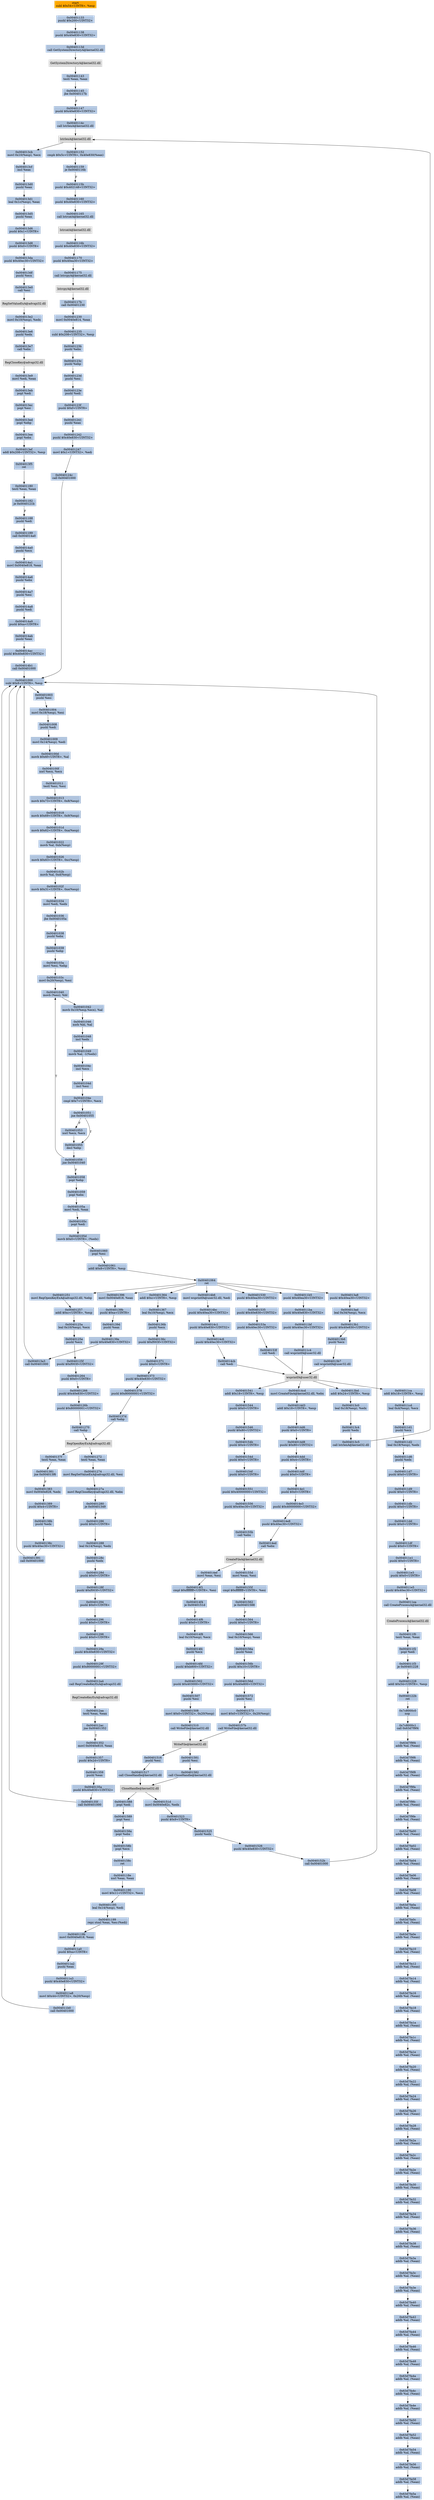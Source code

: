 digraph G {
node[shape=rectangle,style=filled,fillcolor=lightsteelblue,color=lightsteelblue]
bgcolor="transparent"
a0x00401130subl_0x54UINT8_esp[label="start\nsubl $0x54<UINT8>, %esp",fillcolor="orange",color="lightgrey"];
a0x00401133pushl_0x200UINT32[label="0x00401133\npushl $0x200<UINT32>"];
a0x00401138pushl_0x40e830UINT32[label="0x00401138\npushl $0x40e830<UINT32>"];
a0x0040113dcall_GetSystemDirectoryA_kernel32_dll[label="0x0040113d\ncall GetSystemDirectoryA@kernel32.dll"];
GetSystemDirectoryA_kernel32_dll[label="GetSystemDirectoryA@kernel32.dll",fillcolor="lightgrey",color="lightgrey"];
a0x00401143testl_eax_eax[label="0x00401143\ntestl %eax, %eax"];
a0x00401145jbe_0x0040117b[label="0x00401145\njbe 0x0040117b"];
a0x00401147pushl_0x40e830UINT32[label="0x00401147\npushl $0x40e830<UINT32>"];
a0x0040114ccall_lstrlenA_kernel32_dll[label="0x0040114c\ncall lstrlenA@kernel32.dll"];
lstrlenA_kernel32_dll[label="lstrlenA@kernel32.dll",fillcolor="lightgrey",color="lightgrey"];
a0x00401152cmpb_0x5cUINT8_0x40e830eax_[label="0x00401152\ncmpb $0x5c<UINT8>, 0x40e830(%eax)"];
a0x00401159je_0x0040116b[label="0x00401159\nje 0x0040116b"];
a0x0040115bpushl_0x402148UINT32[label="0x0040115b\npushl $0x402148<UINT32>"];
a0x00401160pushl_0x40e830UINT32[label="0x00401160\npushl $0x40e830<UINT32>"];
a0x00401165call_lstrcatA_kernel32_dll[label="0x00401165\ncall lstrcatA@kernel32.dll"];
lstrcatA_kernel32_dll[label="lstrcatA@kernel32.dll",fillcolor="lightgrey",color="lightgrey"];
a0x0040116bpushl_0x40e830UINT32[label="0x0040116b\npushl $0x40e830<UINT32>"];
a0x00401170pushl_0x40ea30UINT32[label="0x00401170\npushl $0x40ea30<UINT32>"];
a0x00401175call_lstrcpyA_kernel32_dll[label="0x00401175\ncall lstrcpyA@kernel32.dll"];
lstrcpyA_kernel32_dll[label="lstrcpyA@kernel32.dll",fillcolor="lightgrey",color="lightgrey"];
a0x0040117bcall_0x00401230[label="0x0040117b\ncall 0x00401230"];
a0x00401230movl_0x0040e814_eax[label="0x00401230\nmovl 0x0040e814, %eax"];
a0x00401235subl_0x208UINT32_esp[label="0x00401235\nsubl $0x208<UINT32>, %esp"];
a0x0040123bpushl_ebx[label="0x0040123b\npushl %ebx"];
a0x0040123cpushl_ebp[label="0x0040123c\npushl %ebp"];
a0x0040123dpushl_esi[label="0x0040123d\npushl %esi"];
a0x0040123epushl_edi[label="0x0040123e\npushl %edi"];
a0x0040123fpushl_0xfUINT8[label="0x0040123f\npushl $0xf<UINT8>"];
a0x00401241pushl_eax[label="0x00401241\npushl %eax"];
a0x00401242pushl_0x40e830UINT32[label="0x00401242\npushl $0x40e830<UINT32>"];
a0x00401247movl_0x1UINT32_edi[label="0x00401247\nmovl $0x1<UINT32>, %edi"];
a0x0040124ccall_0x00401000[label="0x0040124c\ncall 0x00401000"];
a0x00401000subl_0x8UINT8_esp[label="0x00401000\nsubl $0x8<UINT8>, %esp"];
a0x00401003pushl_esi[label="0x00401003\npushl %esi"];
a0x00401004movl_0x18esp__esi[label="0x00401004\nmovl 0x18(%esp), %esi"];
a0x00401008pushl_edi[label="0x00401008\npushl %edi"];
a0x00401009movl_0x14esp__edi[label="0x00401009\nmovl 0x14(%esp), %edi"];
a0x0040100dmovb_0x6fUINT8_al[label="0x0040100d\nmovb $0x6f<UINT8>, %al"];
a0x0040100fxorl_ecx_ecx[label="0x0040100f\nxorl %ecx, %ecx"];
a0x00401011testl_esi_esi[label="0x00401011\ntestl %esi, %esi"];
a0x00401013movb_0x73UINT8_0x8esp_[label="0x00401013\nmovb $0x73<UINT8>, 0x8(%esp)"];
a0x00401018movb_0x69UINT8_0x9esp_[label="0x00401018\nmovb $0x69<UINT8>, 0x9(%esp)"];
a0x0040101dmovb_0x62UINT8_0xaesp_[label="0x0040101d\nmovb $0x62<UINT8>, 0xa(%esp)"];
a0x00401022movb_al_0xbesp_[label="0x00401022\nmovb %al, 0xb(%esp)"];
a0x00401026movb_0x63UINT8_0xcesp_[label="0x00401026\nmovb $0x63<UINT8>, 0xc(%esp)"];
a0x0040102bmovb_al_0xdesp_[label="0x0040102b\nmovb %al, 0xd(%esp)"];
a0x0040102fmovb_0x31UINT8_0xeesp_[label="0x0040102f\nmovb $0x31<UINT8>, 0xe(%esp)"];
a0x00401034movl_edi_edx[label="0x00401034\nmovl %edi, %edx"];
a0x00401036jbe_0x0040105a[label="0x00401036\njbe 0x0040105a"];
a0x00401038pushl_ebx[label="0x00401038\npushl %ebx"];
a0x00401039pushl_ebp[label="0x00401039\npushl %ebp"];
a0x0040103amovl_esi_ebp[label="0x0040103a\nmovl %esi, %ebp"];
a0x0040103cmovl_0x20esp__esi[label="0x0040103c\nmovl 0x20(%esp), %esi"];
a0x00401040movb_esi__bl[label="0x00401040\nmovb (%esi), %bl"];
a0x00401042movb_0x10especx__al[label="0x00401042\nmovb 0x10(%esp,%ecx), %al"];
a0x00401046xorb_bl_al[label="0x00401046\nxorb %bl, %al"];
a0x00401048incl_edx[label="0x00401048\nincl %edx"];
a0x00401049movb_al__1edx_[label="0x00401049\nmovb %al, -1(%edx)"];
a0x0040104cincl_ecx[label="0x0040104c\nincl %ecx"];
a0x0040104dincl_esi[label="0x0040104d\nincl %esi"];
a0x0040104ecmpl_0x7UINT8_ecx[label="0x0040104e\ncmpl $0x7<UINT8>, %ecx"];
a0x00401051jne_0x00401055[label="0x00401051\njne 0x00401055"];
a0x00401055decl_ebp[label="0x00401055\ndecl %ebp"];
a0x00401056jne_0x00401040[label="0x00401056\njne 0x00401040"];
a0x00401053xorl_ecx_ecx[label="0x00401053\nxorl %ecx, %ecx"];
a0x00401058popl_ebp[label="0x00401058\npopl %ebp"];
a0x00401059popl_ebx[label="0x00401059\npopl %ebx"];
a0x0040105amovl_edi_eax[label="0x0040105a\nmovl %edi, %eax"];
a0x0040105cpopl_edi[label="0x0040105c\npopl %edi"];
a0x0040105dmovb_0x0UINT8_edx_[label="0x0040105d\nmovb $0x0<UINT8>, (%edx)"];
a0x00401060popl_esi[label="0x00401060\npopl %esi"];
a0x00401061addl_0x8UINT8_esp[label="0x00401061\naddl $0x8<UINT8>, %esp"];
a0x00401064ret[label="0x00401064\nret"];
a0x00401251movl_RegOpenKeyExA_advapi32_dll_ebp[label="0x00401251\nmovl RegOpenKeyExA@advapi32.dll, %ebp"];
a0x00401257addl_0xcUINT8_esp[label="0x00401257\naddl $0xc<UINT8>, %esp"];
a0x0040125aleal_0x10esp__ecx[label="0x0040125a\nleal 0x10(%esp), %ecx"];
a0x0040125epushl_ecx[label="0x0040125e\npushl %ecx"];
a0x0040125fpushl_0xf003fUINT32[label="0x0040125f\npushl $0xf003f<UINT32>"];
a0x00401264pushl_0x0UINT8[label="0x00401264\npushl $0x0<UINT8>"];
a0x00401266pushl_0x40e830UINT32[label="0x00401266\npushl $0x40e830<UINT32>"];
a0x0040126bpushl_0x80000001UINT32[label="0x0040126b\npushl $0x80000001<UINT32>"];
a0x00401270call_ebp[label="0x00401270\ncall %ebp"];
RegOpenKeyExA_advapi32_dll[label="RegOpenKeyExA@advapi32.dll",fillcolor="lightgrey",color="lightgrey"];
a0x00401272testl_eax_eax[label="0x00401272\ntestl %eax, %eax"];
a0x00401274movl_RegSetValueExA_advapi32_dll_esi[label="0x00401274\nmovl RegSetValueExA@advapi32.dll, %esi"];
a0x0040127amovl_RegCloseKey_advapi32_dll_ebx[label="0x0040127a\nmovl RegCloseKey@advapi32.dll, %ebx"];
a0x00401280je_0x00401349[label="0x00401280\nje 0x00401349"];
a0x00401286pushl_0x0UINT8[label="0x00401286\npushl $0x0<UINT8>"];
a0x00401288leal_0x14esp__edx[label="0x00401288\nleal 0x14(%esp), %edx"];
a0x0040128cpushl_edx[label="0x0040128c\npushl %edx"];
a0x0040128dpushl_0x0UINT8[label="0x0040128d\npushl $0x0<UINT8>"];
a0x0040128fpushl_0xf003fUINT32[label="0x0040128f\npushl $0xf003f<UINT32>"];
a0x00401294pushl_0x0UINT8[label="0x00401294\npushl $0x0<UINT8>"];
a0x00401296pushl_0x0UINT8[label="0x00401296\npushl $0x0<UINT8>"];
a0x00401298pushl_0x0UINT8[label="0x00401298\npushl $0x0<UINT8>"];
a0x0040129apushl_0x40e830UINT32[label="0x0040129a\npushl $0x40e830<UINT32>"];
a0x0040129fpushl_0x80000001UINT32[label="0x0040129f\npushl $0x80000001<UINT32>"];
a0x004012a4call_RegCreateKeyExA_advapi32_dll[label="0x004012a4\ncall RegCreateKeyExA@advapi32.dll"];
RegCreateKeyExA_advapi32_dll[label="RegCreateKeyExA@advapi32.dll",fillcolor="lightgrey",color="lightgrey"];
a0x004012aatestl_eax_eax[label="0x004012aa\ntestl %eax, %eax"];
a0x004012acjne_0x00401352[label="0x004012ac\njne 0x00401352"];
a0x00401352movl_0x0040e810_eax[label="0x00401352\nmovl 0x0040e810, %eax"];
a0x00401357pushl_0x2dUINT8[label="0x00401357\npushl $0x2d<UINT8>"];
a0x00401359pushl_eax[label="0x00401359\npushl %eax"];
a0x0040135apushl_0x40e830UINT32[label="0x0040135a\npushl $0x40e830<UINT32>"];
a0x0040135fcall_0x00401000[label="0x0040135f\ncall 0x00401000"];
a0x00401364addl_0xcUINT8_esp[label="0x00401364\naddl $0xc<UINT8>, %esp"];
a0x00401367leal_0x10esp__ecx[label="0x00401367\nleal 0x10(%esp), %ecx"];
a0x0040136bpushl_ecx[label="0x0040136b\npushl %ecx"];
a0x0040136cpushl_0xf003fUINT32[label="0x0040136c\npushl $0xf003f<UINT32>"];
a0x00401371pushl_0x0UINT8[label="0x00401371\npushl $0x0<UINT8>"];
a0x00401373pushl_0x40e830UINT32[label="0x00401373\npushl $0x40e830<UINT32>"];
a0x00401378pushl_0x80000001UINT32[label="0x00401378\npushl $0x80000001<UINT32>"];
a0x0040137dcall_ebp[label="0x0040137d\ncall %ebp"];
a0x0040137ftestl_eax_eax[label="0x0040137f\ntestl %eax, %eax"];
a0x00401381jne_0x004013f6[label="0x00401381\njne 0x004013f6"];
a0x00401383movl_0x0040e828_edx[label="0x00401383\nmovl 0x0040e828, %edx"];
a0x00401389pushl_0x4UINT8[label="0x00401389\npushl $0x4<UINT8>"];
a0x0040138bpushl_edx[label="0x0040138b\npushl %edx"];
a0x0040138cpushl_0x40ec30UINT32[label="0x0040138c\npushl $0x40ec30<UINT32>"];
a0x00401391call_0x00401000[label="0x00401391\ncall 0x00401000"];
a0x00401396movl_0x0040e818_eax[label="0x00401396\nmovl 0x0040e818, %eax"];
a0x0040139bpushl_0xaUINT8[label="0x0040139b\npushl $0xa<UINT8>"];
a0x0040139dpushl_eax[label="0x0040139d\npushl %eax"];
a0x0040139epushl_0x40e830UINT32[label="0x0040139e\npushl $0x40e830<UINT32>"];
a0x004013a3call_0x00401000[label="0x004013a3\ncall 0x00401000"];
a0x004013a8pushl_0x40ea30UINT32[label="0x004013a8\npushl $0x40ea30<UINT32>"];
a0x004013adleal_0x34esp__ecx[label="0x004013ad\nleal 0x34(%esp), %ecx"];
a0x004013b1pushl_0x40e830UINT32[label="0x004013b1\npushl $0x40e830<UINT32>"];
a0x004013b6pushl_ecx[label="0x004013b6\npushl %ecx"];
a0x004013b7call_wsprintfA_user32_dll[label="0x004013b7\ncall wsprintfA@user32.dll"];
wsprintfA_user32_dll[label="wsprintfA@user32.dll",fillcolor="lightgrey",color="lightgrey"];
a0x004013bdaddl_0x24UINT8_esp[label="0x004013bd\naddl $0x24<UINT8>, %esp"];
a0x004013c0leal_0x18esp__edx[label="0x004013c0\nleal 0x18(%esp), %edx"];
a0x004013c4pushl_edx[label="0x004013c4\npushl %edx"];
a0x004013c5call_lstrlenA_kernel32_dll[label="0x004013c5\ncall lstrlenA@kernel32.dll"];
a0x004013cbmovl_0x10esp__ecx[label="0x004013cb\nmovl 0x10(%esp), %ecx"];
a0x004013cfincl_eax[label="0x004013cf\nincl %eax"];
a0x004013d0pushl_eax[label="0x004013d0\npushl %eax"];
a0x004013d1leal_0x1cesp__eax[label="0x004013d1\nleal 0x1c(%esp), %eax"];
a0x004013d5pushl_eax[label="0x004013d5\npushl %eax"];
a0x004013d6pushl_0x1UINT8[label="0x004013d6\npushl $0x1<UINT8>"];
a0x004013d8pushl_0x0UINT8[label="0x004013d8\npushl $0x0<UINT8>"];
a0x004013dapushl_0x40ec30UINT32[label="0x004013da\npushl $0x40ec30<UINT32>"];
a0x004013dfpushl_ecx[label="0x004013df\npushl %ecx"];
a0x004013e0call_esi[label="0x004013e0\ncall %esi"];
RegSetValueExA_advapi32_dll[label="RegSetValueExA@advapi32.dll",fillcolor="lightgrey",color="lightgrey"];
a0x004013e2movl_0x10esp__edx[label="0x004013e2\nmovl 0x10(%esp), %edx"];
a0x004013e6pushl_edx[label="0x004013e6\npushl %edx"];
a0x004013e7call_ebx[label="0x004013e7\ncall %ebx"];
RegCloseKey_advapi32_dll[label="RegCloseKey@advapi32.dll",fillcolor="lightgrey",color="lightgrey"];
a0x004013e9movl_edi_eax[label="0x004013e9\nmovl %edi, %eax"];
a0x004013ebpopl_edi[label="0x004013eb\npopl %edi"];
a0x004013ecpopl_esi[label="0x004013ec\npopl %esi"];
a0x004013edpopl_ebp[label="0x004013ed\npopl %ebp"];
a0x004013eepopl_ebx[label="0x004013ee\npopl %ebx"];
a0x004013efaddl_0x208UINT32_esp[label="0x004013ef\naddl $0x208<UINT32>, %esp"];
a0x004013f5ret[label="0x004013f5\nret"];
a0x00401180testl_eax_eax[label="0x00401180\ntestl %eax, %eax"];
a0x00401182je_0x0040121b[label="0x00401182\nje 0x0040121b"];
a0x00401188pushl_edi[label="0x00401188\npushl %edi"];
a0x00401189call_0x004014a0[label="0x00401189\ncall 0x004014a0"];
a0x004014a0pushl_ecx[label="0x004014a0\npushl %ecx"];
a0x004014a1movl_0x0040e818_eax[label="0x004014a1\nmovl 0x0040e818, %eax"];
a0x004014a6pushl_ebx[label="0x004014a6\npushl %ebx"];
a0x004014a7pushl_esi[label="0x004014a7\npushl %esi"];
a0x004014a8pushl_edi[label="0x004014a8\npushl %edi"];
a0x004014a9pushl_0xaUINT8[label="0x004014a9\npushl $0xa<UINT8>"];
a0x004014abpushl_eax[label="0x004014ab\npushl %eax"];
a0x004014acpushl_0x40e830UINT32[label="0x004014ac\npushl $0x40e830<UINT32>"];
a0x004014b1call_0x00401000[label="0x004014b1\ncall 0x00401000"];
a0x004014b6movl_wsprintfA_user32_dll_edi[label="0x004014b6\nmovl wsprintfA@user32.dll, %edi"];
a0x004014bcpushl_0x40ea30UINT32[label="0x004014bc\npushl $0x40ea30<UINT32>"];
a0x004014c1pushl_0x40e830UINT32[label="0x004014c1\npushl $0x40e830<UINT32>"];
a0x004014c6pushl_0x40ec30UINT32[label="0x004014c6\npushl $0x40ec30<UINT32>"];
a0x004014cbcall_edi[label="0x004014cb\ncall %edi"];
a0x004014cdmovl_CreateFileA_kernel32_dll_ebx[label="0x004014cd\nmovl CreateFileA@kernel32.dll, %ebx"];
a0x004014d3addl_0x18UINT8_esp[label="0x004014d3\naddl $0x18<UINT8>, %esp"];
a0x004014d6pushl_0x0UINT8[label="0x004014d6\npushl $0x0<UINT8>"];
a0x004014d8pushl_0x80UINT32[label="0x004014d8\npushl $0x80<UINT32>"];
a0x004014ddpushl_0x4UINT8[label="0x004014dd\npushl $0x4<UINT8>"];
a0x004014dfpushl_0x0UINT8[label="0x004014df\npushl $0x0<UINT8>"];
a0x004014e1pushl_0x0UINT8[label="0x004014e1\npushl $0x0<UINT8>"];
a0x004014e3pushl_0x40000000UINT32[label="0x004014e3\npushl $0x40000000<UINT32>"];
a0x004014e8pushl_0x40ec30UINT32[label="0x004014e8\npushl $0x40ec30<UINT32>"];
a0x004014edcall_ebx[label="0x004014ed\ncall %ebx"];
CreateFileA_kernel32_dll[label="CreateFileA@kernel32.dll",fillcolor="lightgrey",color="lightgrey"];
a0x004014efmovl_eax_esi[label="0x004014ef\nmovl %eax, %esi"];
a0x004014f1cmpl_0xffffffffUINT8_esi[label="0x004014f1\ncmpl $0xffffffff<UINT8>, %esi"];
a0x004014f4je_0x0040151d[label="0x004014f4\nje 0x0040151d"];
a0x004014f6pushl_0x0UINT8[label="0x004014f6\npushl $0x0<UINT8>"];
a0x004014f8leal_0x10esp__ecx[label="0x004014f8\nleal 0x10(%esp), %ecx"];
a0x004014fcpushl_ecx[label="0x004014fc\npushl %ecx"];
a0x004014fdpushl_0xb800UINT32[label="0x004014fd\npushl $0xb800<UINT32>"];
a0x00401502pushl_0x403000UINT32[label="0x00401502\npushl $0x403000<UINT32>"];
a0x00401507pushl_esi[label="0x00401507\npushl %esi"];
a0x00401508movl_0x0UINT32_0x20esp_[label="0x00401508\nmovl $0x0<UINT32>, 0x20(%esp)"];
a0x00401510call_WriteFile_kernel32_dll[label="0x00401510\ncall WriteFile@kernel32.dll"];
WriteFile_kernel32_dll[label="WriteFile@kernel32.dll",fillcolor="lightgrey",color="lightgrey"];
a0x00401516pushl_esi[label="0x00401516\npushl %esi"];
a0x00401517call_CloseHandle_kernel32_dll[label="0x00401517\ncall CloseHandle@kernel32.dll"];
CloseHandle_kernel32_dll[label="CloseHandle@kernel32.dll",fillcolor="lightgrey",color="lightgrey"];
a0x0040151dmovl_0x0040e82c_edx[label="0x0040151d\nmovl 0x0040e82c, %edx"];
a0x00401523pushl_0x9UINT8[label="0x00401523\npushl $0x9<UINT8>"];
a0x00401525pushl_edx[label="0x00401525\npushl %edx"];
a0x00401526pushl_0x40e830UINT32[label="0x00401526\npushl $0x40e830<UINT32>"];
a0x0040152bcall_0x00401000[label="0x0040152b\ncall 0x00401000"];
a0x00401530pushl_0x40ea30UINT32[label="0x00401530\npushl $0x40ea30<UINT32>"];
a0x00401535pushl_0x40e830UINT32[label="0x00401535\npushl $0x40e830<UINT32>"];
a0x0040153apushl_0x40ec30UINT32[label="0x0040153a\npushl $0x40ec30<UINT32>"];
a0x0040153fcall_edi[label="0x0040153f\ncall %edi"];
a0x00401541addl_0x18UINT8_esp[label="0x00401541\naddl $0x18<UINT8>, %esp"];
a0x00401544pushl_0x0UINT8[label="0x00401544\npushl $0x0<UINT8>"];
a0x00401546pushl_0x80UINT32[label="0x00401546\npushl $0x80<UINT32>"];
a0x0040154bpushl_0x4UINT8[label="0x0040154b\npushl $0x4<UINT8>"];
a0x0040154dpushl_0x0UINT8[label="0x0040154d\npushl $0x0<UINT8>"];
a0x0040154fpushl_0x0UINT8[label="0x0040154f\npushl $0x0<UINT8>"];
a0x00401551pushl_0x40000000UINT32[label="0x00401551\npushl $0x40000000<UINT32>"];
a0x00401556pushl_0x40ec30UINT32[label="0x00401556\npushl $0x40ec30<UINT32>"];
a0x0040155bcall_ebx[label="0x0040155b\ncall %ebx"];
a0x0040155dmovl_eax_esi[label="0x0040155d\nmovl %eax, %esi"];
a0x0040155fcmpl_0xffffffffUINT8_esi[label="0x0040155f\ncmpl $0xffffffff<UINT8>, %esi"];
a0x00401562je_0x00401588[label="0x00401562\nje 0x00401588"];
a0x00401564pushl_0x0UINT8[label="0x00401564\npushl $0x0<UINT8>"];
a0x00401566leal_0x10esp__eax[label="0x00401566\nleal 0x10(%esp), %eax"];
a0x0040156apushl_eax[label="0x0040156a\npushl %eax"];
a0x0040156bpushl_0x10UINT8[label="0x0040156b\npushl $0x10<UINT8>"];
a0x0040156dpushl_0x40e800UINT32[label="0x0040156d\npushl $0x40e800<UINT32>"];
a0x00401572pushl_esi[label="0x00401572\npushl %esi"];
a0x00401573movl_0x0UINT32_0x20esp_[label="0x00401573\nmovl $0x0<UINT32>, 0x20(%esp)"];
a0x0040157bcall_WriteFile_kernel32_dll[label="0x0040157b\ncall WriteFile@kernel32.dll"];
a0x00401581pushl_esi[label="0x00401581\npushl %esi"];
a0x00401582call_CloseHandle_kernel32_dll[label="0x00401582\ncall CloseHandle@kernel32.dll"];
a0x00401588popl_edi[label="0x00401588\npopl %edi"];
a0x00401589popl_esi[label="0x00401589\npopl %esi"];
a0x0040158apopl_ebx[label="0x0040158a\npopl %ebx"];
a0x0040158bpopl_ecx[label="0x0040158b\npopl %ecx"];
a0x0040158cret[label="0x0040158c\nret"];
a0x0040118exorl_eax_eax[label="0x0040118e\nxorl %eax, %eax"];
a0x00401190movl_0x11UINT32_ecx[label="0x00401190\nmovl $0x11<UINT32>, %ecx"];
a0x00401195leal_0x14esp__edi[label="0x00401195\nleal 0x14(%esp), %edi"];
a0x00401199repz_stosl_eax_es_edi_[label="0x00401199\nrepz stosl %eax, %es:(%edi)"];
a0x0040119bmovl_0x0040e818_eax[label="0x0040119b\nmovl 0x0040e818, %eax"];
a0x004011a0pushl_0xaUINT8[label="0x004011a0\npushl $0xa<UINT8>"];
a0x004011a2pushl_eax[label="0x004011a2\npushl %eax"];
a0x004011a3pushl_0x40e830UINT32[label="0x004011a3\npushl $0x40e830<UINT32>"];
a0x004011a8movl_0x44UINT32_0x20esp_[label="0x004011a8\nmovl $0x44<UINT32>, 0x20(%esp)"];
a0x004011b0call_0x00401000[label="0x004011b0\ncall 0x00401000"];
a0x004011b5pushl_0x40ea30UINT32[label="0x004011b5\npushl $0x40ea30<UINT32>"];
a0x004011bapushl_0x40e830UINT32[label="0x004011ba\npushl $0x40e830<UINT32>"];
a0x004011bfpushl_0x40ec30UINT32[label="0x004011bf\npushl $0x40ec30<UINT32>"];
a0x004011c4call_wsprintfA_user32_dll[label="0x004011c4\ncall wsprintfA@user32.dll"];
a0x004011caaddl_0x18UINT8_esp[label="0x004011ca\naddl $0x18<UINT8>, %esp"];
a0x004011cdleal_0x4esp__ecx[label="0x004011cd\nleal 0x4(%esp), %ecx"];
a0x004011d1pushl_ecx[label="0x004011d1\npushl %ecx"];
a0x004011d2leal_0x18esp__edx[label="0x004011d2\nleal 0x18(%esp), %edx"];
a0x004011d6pushl_edx[label="0x004011d6\npushl %edx"];
a0x004011d7pushl_0x0UINT8[label="0x004011d7\npushl $0x0<UINT8>"];
a0x004011d9pushl_0x0UINT8[label="0x004011d9\npushl $0x0<UINT8>"];
a0x004011dbpushl_0x0UINT8[label="0x004011db\npushl $0x0<UINT8>"];
a0x004011ddpushl_0x0UINT8[label="0x004011dd\npushl $0x0<UINT8>"];
a0x004011dfpushl_0x0UINT8[label="0x004011df\npushl $0x0<UINT8>"];
a0x004011e1pushl_0x0UINT8[label="0x004011e1\npushl $0x0<UINT8>"];
a0x004011e3pushl_0x0UINT8[label="0x004011e3\npushl $0x0<UINT8>"];
a0x004011e5pushl_0x40ec30UINT32[label="0x004011e5\npushl $0x40ec30<UINT32>"];
a0x004011eacall_CreateProcessA_kernel32_dll[label="0x004011ea\ncall CreateProcessA@kernel32.dll"];
CreateProcessA_kernel32_dll[label="CreateProcessA@kernel32.dll",fillcolor="lightgrey",color="lightgrey"];
a0x004011f0testl_eax_eax[label="0x004011f0\ntestl %eax, %eax"];
a0x004011f2popl_edi[label="0x004011f2\npopl %edi"];
a0x004011f3je_0x00401228[label="0x004011f3\nje 0x00401228"];
a0x00401228addl_0x54UINT8_esp[label="0x00401228\naddl $0x54<UINT8>, %esp"];
a0x0040122bret[label="0x0040122b\nret"];
a0x7c8000c0nop_[label="0x7c8000c0\nnop "];
a0x7c8000c1call_0x63d7f9f4[label="0x7c8000c1\ncall 0x63d7f9f4"];
a0x63d7f9f4addb_al_eax_[label="0x63d7f9f4\naddb %al, (%eax)"];
a0x63d7f9f6addb_al_eax_[label="0x63d7f9f6\naddb %al, (%eax)"];
a0x63d7f9f8addb_al_eax_[label="0x63d7f9f8\naddb %al, (%eax)"];
a0x63d7f9faaddb_al_eax_[label="0x63d7f9fa\naddb %al, (%eax)"];
a0x63d7f9fcaddb_al_eax_[label="0x63d7f9fc\naddb %al, (%eax)"];
a0x63d7f9feaddb_al_eax_[label="0x63d7f9fe\naddb %al, (%eax)"];
a0x63d7fa00addb_al_eax_[label="0x63d7fa00\naddb %al, (%eax)"];
a0x63d7fa02addb_al_eax_[label="0x63d7fa02\naddb %al, (%eax)"];
a0x63d7fa04addb_al_eax_[label="0x63d7fa04\naddb %al, (%eax)"];
a0x63d7fa06addb_al_eax_[label="0x63d7fa06\naddb %al, (%eax)"];
a0x63d7fa08addb_al_eax_[label="0x63d7fa08\naddb %al, (%eax)"];
a0x63d7fa0aaddb_al_eax_[label="0x63d7fa0a\naddb %al, (%eax)"];
a0x63d7fa0caddb_al_eax_[label="0x63d7fa0c\naddb %al, (%eax)"];
a0x63d7fa0eaddb_al_eax_[label="0x63d7fa0e\naddb %al, (%eax)"];
a0x63d7fa10addb_al_eax_[label="0x63d7fa10\naddb %al, (%eax)"];
a0x63d7fa12addb_al_eax_[label="0x63d7fa12\naddb %al, (%eax)"];
a0x63d7fa14addb_al_eax_[label="0x63d7fa14\naddb %al, (%eax)"];
a0x63d7fa16addb_al_eax_[label="0x63d7fa16\naddb %al, (%eax)"];
a0x63d7fa18addb_al_eax_[label="0x63d7fa18\naddb %al, (%eax)"];
a0x63d7fa1aaddb_al_eax_[label="0x63d7fa1a\naddb %al, (%eax)"];
a0x63d7fa1caddb_al_eax_[label="0x63d7fa1c\naddb %al, (%eax)"];
a0x63d7fa1eaddb_al_eax_[label="0x63d7fa1e\naddb %al, (%eax)"];
a0x63d7fa20addb_al_eax_[label="0x63d7fa20\naddb %al, (%eax)"];
a0x63d7fa22addb_al_eax_[label="0x63d7fa22\naddb %al, (%eax)"];
a0x63d7fa24addb_al_eax_[label="0x63d7fa24\naddb %al, (%eax)"];
a0x63d7fa26addb_al_eax_[label="0x63d7fa26\naddb %al, (%eax)"];
a0x63d7fa28addb_al_eax_[label="0x63d7fa28\naddb %al, (%eax)"];
a0x63d7fa2aaddb_al_eax_[label="0x63d7fa2a\naddb %al, (%eax)"];
a0x63d7fa2caddb_al_eax_[label="0x63d7fa2c\naddb %al, (%eax)"];
a0x63d7fa2eaddb_al_eax_[label="0x63d7fa2e\naddb %al, (%eax)"];
a0x63d7fa30addb_al_eax_[label="0x63d7fa30\naddb %al, (%eax)"];
a0x63d7fa32addb_al_eax_[label="0x63d7fa32\naddb %al, (%eax)"];
a0x63d7fa34addb_al_eax_[label="0x63d7fa34\naddb %al, (%eax)"];
a0x63d7fa36addb_al_eax_[label="0x63d7fa36\naddb %al, (%eax)"];
a0x63d7fa38addb_al_eax_[label="0x63d7fa38\naddb %al, (%eax)"];
a0x63d7fa3aaddb_al_eax_[label="0x63d7fa3a\naddb %al, (%eax)"];
a0x63d7fa3caddb_al_eax_[label="0x63d7fa3c\naddb %al, (%eax)"];
a0x63d7fa3eaddb_al_eax_[label="0x63d7fa3e\naddb %al, (%eax)"];
a0x63d7fa40addb_al_eax_[label="0x63d7fa40\naddb %al, (%eax)"];
a0x63d7fa42addb_al_eax_[label="0x63d7fa42\naddb %al, (%eax)"];
a0x63d7fa44addb_al_eax_[label="0x63d7fa44\naddb %al, (%eax)"];
a0x63d7fa46addb_al_eax_[label="0x63d7fa46\naddb %al, (%eax)"];
a0x63d7fa48addb_al_eax_[label="0x63d7fa48\naddb %al, (%eax)"];
a0x63d7fa4aaddb_al_eax_[label="0x63d7fa4a\naddb %al, (%eax)"];
a0x63d7fa4caddb_al_eax_[label="0x63d7fa4c\naddb %al, (%eax)"];
a0x63d7fa4eaddb_al_eax_[label="0x63d7fa4e\naddb %al, (%eax)"];
a0x63d7fa50addb_al_eax_[label="0x63d7fa50\naddb %al, (%eax)"];
a0x63d7fa52addb_al_eax_[label="0x63d7fa52\naddb %al, (%eax)"];
a0x63d7fa54addb_al_eax_[label="0x63d7fa54\naddb %al, (%eax)"];
a0x63d7fa56addb_al_eax_[label="0x63d7fa56\naddb %al, (%eax)"];
a0x63d7fa58addb_al_eax_[label="0x63d7fa58\naddb %al, (%eax)"];
a0x63d7fa5aaddb_al_eax_[label="0x63d7fa5a\naddb %al, (%eax)"];
a0x00401130subl_0x54UINT8_esp -> a0x00401133pushl_0x200UINT32 [color="#000000"];
a0x00401133pushl_0x200UINT32 -> a0x00401138pushl_0x40e830UINT32 [color="#000000"];
a0x00401138pushl_0x40e830UINT32 -> a0x0040113dcall_GetSystemDirectoryA_kernel32_dll [color="#000000"];
a0x0040113dcall_GetSystemDirectoryA_kernel32_dll -> GetSystemDirectoryA_kernel32_dll [color="#000000"];
GetSystemDirectoryA_kernel32_dll -> a0x00401143testl_eax_eax [color="#000000"];
a0x00401143testl_eax_eax -> a0x00401145jbe_0x0040117b [color="#000000"];
a0x00401145jbe_0x0040117b -> a0x00401147pushl_0x40e830UINT32 [color="#000000",label="F"];
a0x00401147pushl_0x40e830UINT32 -> a0x0040114ccall_lstrlenA_kernel32_dll [color="#000000"];
a0x0040114ccall_lstrlenA_kernel32_dll -> lstrlenA_kernel32_dll [color="#000000"];
lstrlenA_kernel32_dll -> a0x00401152cmpb_0x5cUINT8_0x40e830eax_ [color="#000000"];
a0x00401152cmpb_0x5cUINT8_0x40e830eax_ -> a0x00401159je_0x0040116b [color="#000000"];
a0x00401159je_0x0040116b -> a0x0040115bpushl_0x402148UINT32 [color="#000000",label="F"];
a0x0040115bpushl_0x402148UINT32 -> a0x00401160pushl_0x40e830UINT32 [color="#000000"];
a0x00401160pushl_0x40e830UINT32 -> a0x00401165call_lstrcatA_kernel32_dll [color="#000000"];
a0x00401165call_lstrcatA_kernel32_dll -> lstrcatA_kernel32_dll [color="#000000"];
lstrcatA_kernel32_dll -> a0x0040116bpushl_0x40e830UINT32 [color="#000000"];
a0x0040116bpushl_0x40e830UINT32 -> a0x00401170pushl_0x40ea30UINT32 [color="#000000"];
a0x00401170pushl_0x40ea30UINT32 -> a0x00401175call_lstrcpyA_kernel32_dll [color="#000000"];
a0x00401175call_lstrcpyA_kernel32_dll -> lstrcpyA_kernel32_dll [color="#000000"];
lstrcpyA_kernel32_dll -> a0x0040117bcall_0x00401230 [color="#000000"];
a0x0040117bcall_0x00401230 -> a0x00401230movl_0x0040e814_eax [color="#000000"];
a0x00401230movl_0x0040e814_eax -> a0x00401235subl_0x208UINT32_esp [color="#000000"];
a0x00401235subl_0x208UINT32_esp -> a0x0040123bpushl_ebx [color="#000000"];
a0x0040123bpushl_ebx -> a0x0040123cpushl_ebp [color="#000000"];
a0x0040123cpushl_ebp -> a0x0040123dpushl_esi [color="#000000"];
a0x0040123dpushl_esi -> a0x0040123epushl_edi [color="#000000"];
a0x0040123epushl_edi -> a0x0040123fpushl_0xfUINT8 [color="#000000"];
a0x0040123fpushl_0xfUINT8 -> a0x00401241pushl_eax [color="#000000"];
a0x00401241pushl_eax -> a0x00401242pushl_0x40e830UINT32 [color="#000000"];
a0x00401242pushl_0x40e830UINT32 -> a0x00401247movl_0x1UINT32_edi [color="#000000"];
a0x00401247movl_0x1UINT32_edi -> a0x0040124ccall_0x00401000 [color="#000000"];
a0x0040124ccall_0x00401000 -> a0x00401000subl_0x8UINT8_esp [color="#000000"];
a0x00401000subl_0x8UINT8_esp -> a0x00401003pushl_esi [color="#000000"];
a0x00401003pushl_esi -> a0x00401004movl_0x18esp__esi [color="#000000"];
a0x00401004movl_0x18esp__esi -> a0x00401008pushl_edi [color="#000000"];
a0x00401008pushl_edi -> a0x00401009movl_0x14esp__edi [color="#000000"];
a0x00401009movl_0x14esp__edi -> a0x0040100dmovb_0x6fUINT8_al [color="#000000"];
a0x0040100dmovb_0x6fUINT8_al -> a0x0040100fxorl_ecx_ecx [color="#000000"];
a0x0040100fxorl_ecx_ecx -> a0x00401011testl_esi_esi [color="#000000"];
a0x00401011testl_esi_esi -> a0x00401013movb_0x73UINT8_0x8esp_ [color="#000000"];
a0x00401013movb_0x73UINT8_0x8esp_ -> a0x00401018movb_0x69UINT8_0x9esp_ [color="#000000"];
a0x00401018movb_0x69UINT8_0x9esp_ -> a0x0040101dmovb_0x62UINT8_0xaesp_ [color="#000000"];
a0x0040101dmovb_0x62UINT8_0xaesp_ -> a0x00401022movb_al_0xbesp_ [color="#000000"];
a0x00401022movb_al_0xbesp_ -> a0x00401026movb_0x63UINT8_0xcesp_ [color="#000000"];
a0x00401026movb_0x63UINT8_0xcesp_ -> a0x0040102bmovb_al_0xdesp_ [color="#000000"];
a0x0040102bmovb_al_0xdesp_ -> a0x0040102fmovb_0x31UINT8_0xeesp_ [color="#000000"];
a0x0040102fmovb_0x31UINT8_0xeesp_ -> a0x00401034movl_edi_edx [color="#000000"];
a0x00401034movl_edi_edx -> a0x00401036jbe_0x0040105a [color="#000000"];
a0x00401036jbe_0x0040105a -> a0x00401038pushl_ebx [color="#000000",label="F"];
a0x00401038pushl_ebx -> a0x00401039pushl_ebp [color="#000000"];
a0x00401039pushl_ebp -> a0x0040103amovl_esi_ebp [color="#000000"];
a0x0040103amovl_esi_ebp -> a0x0040103cmovl_0x20esp__esi [color="#000000"];
a0x0040103cmovl_0x20esp__esi -> a0x00401040movb_esi__bl [color="#000000"];
a0x00401040movb_esi__bl -> a0x00401042movb_0x10especx__al [color="#000000"];
a0x00401042movb_0x10especx__al -> a0x00401046xorb_bl_al [color="#000000"];
a0x00401046xorb_bl_al -> a0x00401048incl_edx [color="#000000"];
a0x00401048incl_edx -> a0x00401049movb_al__1edx_ [color="#000000"];
a0x00401049movb_al__1edx_ -> a0x0040104cincl_ecx [color="#000000"];
a0x0040104cincl_ecx -> a0x0040104dincl_esi [color="#000000"];
a0x0040104dincl_esi -> a0x0040104ecmpl_0x7UINT8_ecx [color="#000000"];
a0x0040104ecmpl_0x7UINT8_ecx -> a0x00401051jne_0x00401055 [color="#000000"];
a0x00401051jne_0x00401055 -> a0x00401055decl_ebp [color="#000000",label="T"];
a0x00401055decl_ebp -> a0x00401056jne_0x00401040 [color="#000000"];
a0x00401056jne_0x00401040 -> a0x00401040movb_esi__bl [color="#000000",label="T"];
a0x00401051jne_0x00401055 -> a0x00401053xorl_ecx_ecx [color="#000000",label="F"];
a0x00401053xorl_ecx_ecx -> a0x00401055decl_ebp [color="#000000"];
a0x00401056jne_0x00401040 -> a0x00401058popl_ebp [color="#000000",label="F"];
a0x00401058popl_ebp -> a0x00401059popl_ebx [color="#000000"];
a0x00401059popl_ebx -> a0x0040105amovl_edi_eax [color="#000000"];
a0x0040105amovl_edi_eax -> a0x0040105cpopl_edi [color="#000000"];
a0x0040105cpopl_edi -> a0x0040105dmovb_0x0UINT8_edx_ [color="#000000"];
a0x0040105dmovb_0x0UINT8_edx_ -> a0x00401060popl_esi [color="#000000"];
a0x00401060popl_esi -> a0x00401061addl_0x8UINT8_esp [color="#000000"];
a0x00401061addl_0x8UINT8_esp -> a0x00401064ret [color="#000000"];
a0x00401064ret -> a0x00401251movl_RegOpenKeyExA_advapi32_dll_ebp [color="#000000"];
a0x00401251movl_RegOpenKeyExA_advapi32_dll_ebp -> a0x00401257addl_0xcUINT8_esp [color="#000000"];
a0x00401257addl_0xcUINT8_esp -> a0x0040125aleal_0x10esp__ecx [color="#000000"];
a0x0040125aleal_0x10esp__ecx -> a0x0040125epushl_ecx [color="#000000"];
a0x0040125epushl_ecx -> a0x0040125fpushl_0xf003fUINT32 [color="#000000"];
a0x0040125fpushl_0xf003fUINT32 -> a0x00401264pushl_0x0UINT8 [color="#000000"];
a0x00401264pushl_0x0UINT8 -> a0x00401266pushl_0x40e830UINT32 [color="#000000"];
a0x00401266pushl_0x40e830UINT32 -> a0x0040126bpushl_0x80000001UINT32 [color="#000000"];
a0x0040126bpushl_0x80000001UINT32 -> a0x00401270call_ebp [color="#000000"];
a0x00401270call_ebp -> RegOpenKeyExA_advapi32_dll [color="#000000"];
RegOpenKeyExA_advapi32_dll -> a0x00401272testl_eax_eax [color="#000000"];
a0x00401272testl_eax_eax -> a0x00401274movl_RegSetValueExA_advapi32_dll_esi [color="#000000"];
a0x00401274movl_RegSetValueExA_advapi32_dll_esi -> a0x0040127amovl_RegCloseKey_advapi32_dll_ebx [color="#000000"];
a0x0040127amovl_RegCloseKey_advapi32_dll_ebx -> a0x00401280je_0x00401349 [color="#000000"];
a0x00401280je_0x00401349 -> a0x00401286pushl_0x0UINT8 [color="#000000",label="F"];
a0x00401286pushl_0x0UINT8 -> a0x00401288leal_0x14esp__edx [color="#000000"];
a0x00401288leal_0x14esp__edx -> a0x0040128cpushl_edx [color="#000000"];
a0x0040128cpushl_edx -> a0x0040128dpushl_0x0UINT8 [color="#000000"];
a0x0040128dpushl_0x0UINT8 -> a0x0040128fpushl_0xf003fUINT32 [color="#000000"];
a0x0040128fpushl_0xf003fUINT32 -> a0x00401294pushl_0x0UINT8 [color="#000000"];
a0x00401294pushl_0x0UINT8 -> a0x00401296pushl_0x0UINT8 [color="#000000"];
a0x00401296pushl_0x0UINT8 -> a0x00401298pushl_0x0UINT8 [color="#000000"];
a0x00401298pushl_0x0UINT8 -> a0x0040129apushl_0x40e830UINT32 [color="#000000"];
a0x0040129apushl_0x40e830UINT32 -> a0x0040129fpushl_0x80000001UINT32 [color="#000000"];
a0x0040129fpushl_0x80000001UINT32 -> a0x004012a4call_RegCreateKeyExA_advapi32_dll [color="#000000"];
a0x004012a4call_RegCreateKeyExA_advapi32_dll -> RegCreateKeyExA_advapi32_dll [color="#000000"];
RegCreateKeyExA_advapi32_dll -> a0x004012aatestl_eax_eax [color="#000000"];
a0x004012aatestl_eax_eax -> a0x004012acjne_0x00401352 [color="#000000"];
a0x004012acjne_0x00401352 -> a0x00401352movl_0x0040e810_eax [color="#000000",label="T"];
a0x00401352movl_0x0040e810_eax -> a0x00401357pushl_0x2dUINT8 [color="#000000"];
a0x00401357pushl_0x2dUINT8 -> a0x00401359pushl_eax [color="#000000"];
a0x00401359pushl_eax -> a0x0040135apushl_0x40e830UINT32 [color="#000000"];
a0x0040135apushl_0x40e830UINT32 -> a0x0040135fcall_0x00401000 [color="#000000"];
a0x0040135fcall_0x00401000 -> a0x00401000subl_0x8UINT8_esp [color="#000000"];
a0x00401064ret -> a0x00401364addl_0xcUINT8_esp [color="#000000"];
a0x00401364addl_0xcUINT8_esp -> a0x00401367leal_0x10esp__ecx [color="#000000"];
a0x00401367leal_0x10esp__ecx -> a0x0040136bpushl_ecx [color="#000000"];
a0x0040136bpushl_ecx -> a0x0040136cpushl_0xf003fUINT32 [color="#000000"];
a0x0040136cpushl_0xf003fUINT32 -> a0x00401371pushl_0x0UINT8 [color="#000000"];
a0x00401371pushl_0x0UINT8 -> a0x00401373pushl_0x40e830UINT32 [color="#000000"];
a0x00401373pushl_0x40e830UINT32 -> a0x00401378pushl_0x80000001UINT32 [color="#000000"];
a0x00401378pushl_0x80000001UINT32 -> a0x0040137dcall_ebp [color="#000000"];
a0x0040137dcall_ebp -> RegOpenKeyExA_advapi32_dll [color="#000000"];
RegOpenKeyExA_advapi32_dll -> a0x0040137ftestl_eax_eax [color="#000000"];
a0x0040137ftestl_eax_eax -> a0x00401381jne_0x004013f6 [color="#000000"];
a0x00401381jne_0x004013f6 -> a0x00401383movl_0x0040e828_edx [color="#000000",label="F"];
a0x00401383movl_0x0040e828_edx -> a0x00401389pushl_0x4UINT8 [color="#000000"];
a0x00401389pushl_0x4UINT8 -> a0x0040138bpushl_edx [color="#000000"];
a0x0040138bpushl_edx -> a0x0040138cpushl_0x40ec30UINT32 [color="#000000"];
a0x0040138cpushl_0x40ec30UINT32 -> a0x00401391call_0x00401000 [color="#000000"];
a0x00401391call_0x00401000 -> a0x00401000subl_0x8UINT8_esp [color="#000000"];
a0x00401064ret -> a0x00401396movl_0x0040e818_eax [color="#000000"];
a0x00401396movl_0x0040e818_eax -> a0x0040139bpushl_0xaUINT8 [color="#000000"];
a0x0040139bpushl_0xaUINT8 -> a0x0040139dpushl_eax [color="#000000"];
a0x0040139dpushl_eax -> a0x0040139epushl_0x40e830UINT32 [color="#000000"];
a0x0040139epushl_0x40e830UINT32 -> a0x004013a3call_0x00401000 [color="#000000"];
a0x004013a3call_0x00401000 -> a0x00401000subl_0x8UINT8_esp [color="#000000"];
a0x00401064ret -> a0x004013a8pushl_0x40ea30UINT32 [color="#000000"];
a0x004013a8pushl_0x40ea30UINT32 -> a0x004013adleal_0x34esp__ecx [color="#000000"];
a0x004013adleal_0x34esp__ecx -> a0x004013b1pushl_0x40e830UINT32 [color="#000000"];
a0x004013b1pushl_0x40e830UINT32 -> a0x004013b6pushl_ecx [color="#000000"];
a0x004013b6pushl_ecx -> a0x004013b7call_wsprintfA_user32_dll [color="#000000"];
a0x004013b7call_wsprintfA_user32_dll -> wsprintfA_user32_dll [color="#000000"];
wsprintfA_user32_dll -> a0x004013bdaddl_0x24UINT8_esp [color="#000000"];
a0x004013bdaddl_0x24UINT8_esp -> a0x004013c0leal_0x18esp__edx [color="#000000"];
a0x004013c0leal_0x18esp__edx -> a0x004013c4pushl_edx [color="#000000"];
a0x004013c4pushl_edx -> a0x004013c5call_lstrlenA_kernel32_dll [color="#000000"];
a0x004013c5call_lstrlenA_kernel32_dll -> lstrlenA_kernel32_dll [color="#000000"];
lstrlenA_kernel32_dll -> a0x004013cbmovl_0x10esp__ecx [color="#000000"];
a0x004013cbmovl_0x10esp__ecx -> a0x004013cfincl_eax [color="#000000"];
a0x004013cfincl_eax -> a0x004013d0pushl_eax [color="#000000"];
a0x004013d0pushl_eax -> a0x004013d1leal_0x1cesp__eax [color="#000000"];
a0x004013d1leal_0x1cesp__eax -> a0x004013d5pushl_eax [color="#000000"];
a0x004013d5pushl_eax -> a0x004013d6pushl_0x1UINT8 [color="#000000"];
a0x004013d6pushl_0x1UINT8 -> a0x004013d8pushl_0x0UINT8 [color="#000000"];
a0x004013d8pushl_0x0UINT8 -> a0x004013dapushl_0x40ec30UINT32 [color="#000000"];
a0x004013dapushl_0x40ec30UINT32 -> a0x004013dfpushl_ecx [color="#000000"];
a0x004013dfpushl_ecx -> a0x004013e0call_esi [color="#000000"];
a0x004013e0call_esi -> RegSetValueExA_advapi32_dll [color="#000000"];
RegSetValueExA_advapi32_dll -> a0x004013e2movl_0x10esp__edx [color="#000000"];
a0x004013e2movl_0x10esp__edx -> a0x004013e6pushl_edx [color="#000000"];
a0x004013e6pushl_edx -> a0x004013e7call_ebx [color="#000000"];
a0x004013e7call_ebx -> RegCloseKey_advapi32_dll [color="#000000"];
RegCloseKey_advapi32_dll -> a0x004013e9movl_edi_eax [color="#000000"];
a0x004013e9movl_edi_eax -> a0x004013ebpopl_edi [color="#000000"];
a0x004013ebpopl_edi -> a0x004013ecpopl_esi [color="#000000"];
a0x004013ecpopl_esi -> a0x004013edpopl_ebp [color="#000000"];
a0x004013edpopl_ebp -> a0x004013eepopl_ebx [color="#000000"];
a0x004013eepopl_ebx -> a0x004013efaddl_0x208UINT32_esp [color="#000000"];
a0x004013efaddl_0x208UINT32_esp -> a0x004013f5ret [color="#000000"];
a0x004013f5ret -> a0x00401180testl_eax_eax [color="#000000"];
a0x00401180testl_eax_eax -> a0x00401182je_0x0040121b [color="#000000"];
a0x00401182je_0x0040121b -> a0x00401188pushl_edi [color="#000000",label="F"];
a0x00401188pushl_edi -> a0x00401189call_0x004014a0 [color="#000000"];
a0x00401189call_0x004014a0 -> a0x004014a0pushl_ecx [color="#000000"];
a0x004014a0pushl_ecx -> a0x004014a1movl_0x0040e818_eax [color="#000000"];
a0x004014a1movl_0x0040e818_eax -> a0x004014a6pushl_ebx [color="#000000"];
a0x004014a6pushl_ebx -> a0x004014a7pushl_esi [color="#000000"];
a0x004014a7pushl_esi -> a0x004014a8pushl_edi [color="#000000"];
a0x004014a8pushl_edi -> a0x004014a9pushl_0xaUINT8 [color="#000000"];
a0x004014a9pushl_0xaUINT8 -> a0x004014abpushl_eax [color="#000000"];
a0x004014abpushl_eax -> a0x004014acpushl_0x40e830UINT32 [color="#000000"];
a0x004014acpushl_0x40e830UINT32 -> a0x004014b1call_0x00401000 [color="#000000"];
a0x004014b1call_0x00401000 -> a0x00401000subl_0x8UINT8_esp [color="#000000"];
a0x00401064ret -> a0x004014b6movl_wsprintfA_user32_dll_edi [color="#000000"];
a0x004014b6movl_wsprintfA_user32_dll_edi -> a0x004014bcpushl_0x40ea30UINT32 [color="#000000"];
a0x004014bcpushl_0x40ea30UINT32 -> a0x004014c1pushl_0x40e830UINT32 [color="#000000"];
a0x004014c1pushl_0x40e830UINT32 -> a0x004014c6pushl_0x40ec30UINT32 [color="#000000"];
a0x004014c6pushl_0x40ec30UINT32 -> a0x004014cbcall_edi [color="#000000"];
a0x004014cbcall_edi -> wsprintfA_user32_dll [color="#000000"];
wsprintfA_user32_dll -> a0x004014cdmovl_CreateFileA_kernel32_dll_ebx [color="#000000"];
a0x004014cdmovl_CreateFileA_kernel32_dll_ebx -> a0x004014d3addl_0x18UINT8_esp [color="#000000"];
a0x004014d3addl_0x18UINT8_esp -> a0x004014d6pushl_0x0UINT8 [color="#000000"];
a0x004014d6pushl_0x0UINT8 -> a0x004014d8pushl_0x80UINT32 [color="#000000"];
a0x004014d8pushl_0x80UINT32 -> a0x004014ddpushl_0x4UINT8 [color="#000000"];
a0x004014ddpushl_0x4UINT8 -> a0x004014dfpushl_0x0UINT8 [color="#000000"];
a0x004014dfpushl_0x0UINT8 -> a0x004014e1pushl_0x0UINT8 [color="#000000"];
a0x004014e1pushl_0x0UINT8 -> a0x004014e3pushl_0x40000000UINT32 [color="#000000"];
a0x004014e3pushl_0x40000000UINT32 -> a0x004014e8pushl_0x40ec30UINT32 [color="#000000"];
a0x004014e8pushl_0x40ec30UINT32 -> a0x004014edcall_ebx [color="#000000"];
a0x004014edcall_ebx -> CreateFileA_kernel32_dll [color="#000000"];
CreateFileA_kernel32_dll -> a0x004014efmovl_eax_esi [color="#000000"];
a0x004014efmovl_eax_esi -> a0x004014f1cmpl_0xffffffffUINT8_esi [color="#000000"];
a0x004014f1cmpl_0xffffffffUINT8_esi -> a0x004014f4je_0x0040151d [color="#000000"];
a0x004014f4je_0x0040151d -> a0x004014f6pushl_0x0UINT8 [color="#000000",label="F"];
a0x004014f6pushl_0x0UINT8 -> a0x004014f8leal_0x10esp__ecx [color="#000000"];
a0x004014f8leal_0x10esp__ecx -> a0x004014fcpushl_ecx [color="#000000"];
a0x004014fcpushl_ecx -> a0x004014fdpushl_0xb800UINT32 [color="#000000"];
a0x004014fdpushl_0xb800UINT32 -> a0x00401502pushl_0x403000UINT32 [color="#000000"];
a0x00401502pushl_0x403000UINT32 -> a0x00401507pushl_esi [color="#000000"];
a0x00401507pushl_esi -> a0x00401508movl_0x0UINT32_0x20esp_ [color="#000000"];
a0x00401508movl_0x0UINT32_0x20esp_ -> a0x00401510call_WriteFile_kernel32_dll [color="#000000"];
a0x00401510call_WriteFile_kernel32_dll -> WriteFile_kernel32_dll [color="#000000"];
WriteFile_kernel32_dll -> a0x00401516pushl_esi [color="#000000"];
a0x00401516pushl_esi -> a0x00401517call_CloseHandle_kernel32_dll [color="#000000"];
a0x00401517call_CloseHandle_kernel32_dll -> CloseHandle_kernel32_dll [color="#000000"];
CloseHandle_kernel32_dll -> a0x0040151dmovl_0x0040e82c_edx [color="#000000"];
a0x0040151dmovl_0x0040e82c_edx -> a0x00401523pushl_0x9UINT8 [color="#000000"];
a0x00401523pushl_0x9UINT8 -> a0x00401525pushl_edx [color="#000000"];
a0x00401525pushl_edx -> a0x00401526pushl_0x40e830UINT32 [color="#000000"];
a0x00401526pushl_0x40e830UINT32 -> a0x0040152bcall_0x00401000 [color="#000000"];
a0x0040152bcall_0x00401000 -> a0x00401000subl_0x8UINT8_esp [color="#000000"];
a0x00401064ret -> a0x00401530pushl_0x40ea30UINT32 [color="#000000"];
a0x00401530pushl_0x40ea30UINT32 -> a0x00401535pushl_0x40e830UINT32 [color="#000000"];
a0x00401535pushl_0x40e830UINT32 -> a0x0040153apushl_0x40ec30UINT32 [color="#000000"];
a0x0040153apushl_0x40ec30UINT32 -> a0x0040153fcall_edi [color="#000000"];
a0x0040153fcall_edi -> wsprintfA_user32_dll [color="#000000"];
wsprintfA_user32_dll -> a0x00401541addl_0x18UINT8_esp [color="#000000"];
a0x00401541addl_0x18UINT8_esp -> a0x00401544pushl_0x0UINT8 [color="#000000"];
a0x00401544pushl_0x0UINT8 -> a0x00401546pushl_0x80UINT32 [color="#000000"];
a0x00401546pushl_0x80UINT32 -> a0x0040154bpushl_0x4UINT8 [color="#000000"];
a0x0040154bpushl_0x4UINT8 -> a0x0040154dpushl_0x0UINT8 [color="#000000"];
a0x0040154dpushl_0x0UINT8 -> a0x0040154fpushl_0x0UINT8 [color="#000000"];
a0x0040154fpushl_0x0UINT8 -> a0x00401551pushl_0x40000000UINT32 [color="#000000"];
a0x00401551pushl_0x40000000UINT32 -> a0x00401556pushl_0x40ec30UINT32 [color="#000000"];
a0x00401556pushl_0x40ec30UINT32 -> a0x0040155bcall_ebx [color="#000000"];
a0x0040155bcall_ebx -> CreateFileA_kernel32_dll [color="#000000"];
CreateFileA_kernel32_dll -> a0x0040155dmovl_eax_esi [color="#000000"];
a0x0040155dmovl_eax_esi -> a0x0040155fcmpl_0xffffffffUINT8_esi [color="#000000"];
a0x0040155fcmpl_0xffffffffUINT8_esi -> a0x00401562je_0x00401588 [color="#000000"];
a0x00401562je_0x00401588 -> a0x00401564pushl_0x0UINT8 [color="#000000",label="F"];
a0x00401564pushl_0x0UINT8 -> a0x00401566leal_0x10esp__eax [color="#000000"];
a0x00401566leal_0x10esp__eax -> a0x0040156apushl_eax [color="#000000"];
a0x0040156apushl_eax -> a0x0040156bpushl_0x10UINT8 [color="#000000"];
a0x0040156bpushl_0x10UINT8 -> a0x0040156dpushl_0x40e800UINT32 [color="#000000"];
a0x0040156dpushl_0x40e800UINT32 -> a0x00401572pushl_esi [color="#000000"];
a0x00401572pushl_esi -> a0x00401573movl_0x0UINT32_0x20esp_ [color="#000000"];
a0x00401573movl_0x0UINT32_0x20esp_ -> a0x0040157bcall_WriteFile_kernel32_dll [color="#000000"];
a0x0040157bcall_WriteFile_kernel32_dll -> WriteFile_kernel32_dll [color="#000000"];
WriteFile_kernel32_dll -> a0x00401581pushl_esi [color="#000000"];
a0x00401581pushl_esi -> a0x00401582call_CloseHandle_kernel32_dll [color="#000000"];
a0x00401582call_CloseHandle_kernel32_dll -> CloseHandle_kernel32_dll [color="#000000"];
CloseHandle_kernel32_dll -> a0x00401588popl_edi [color="#000000"];
a0x00401588popl_edi -> a0x00401589popl_esi [color="#000000"];
a0x00401589popl_esi -> a0x0040158apopl_ebx [color="#000000"];
a0x0040158apopl_ebx -> a0x0040158bpopl_ecx [color="#000000"];
a0x0040158bpopl_ecx -> a0x0040158cret [color="#000000"];
a0x0040158cret -> a0x0040118exorl_eax_eax [color="#000000"];
a0x0040118exorl_eax_eax -> a0x00401190movl_0x11UINT32_ecx [color="#000000"];
a0x00401190movl_0x11UINT32_ecx -> a0x00401195leal_0x14esp__edi [color="#000000"];
a0x00401195leal_0x14esp__edi -> a0x00401199repz_stosl_eax_es_edi_ [color="#000000"];
a0x00401199repz_stosl_eax_es_edi_ -> a0x0040119bmovl_0x0040e818_eax [color="#000000"];
a0x0040119bmovl_0x0040e818_eax -> a0x004011a0pushl_0xaUINT8 [color="#000000"];
a0x004011a0pushl_0xaUINT8 -> a0x004011a2pushl_eax [color="#000000"];
a0x004011a2pushl_eax -> a0x004011a3pushl_0x40e830UINT32 [color="#000000"];
a0x004011a3pushl_0x40e830UINT32 -> a0x004011a8movl_0x44UINT32_0x20esp_ [color="#000000"];
a0x004011a8movl_0x44UINT32_0x20esp_ -> a0x004011b0call_0x00401000 [color="#000000"];
a0x004011b0call_0x00401000 -> a0x00401000subl_0x8UINT8_esp [color="#000000"];
a0x00401064ret -> a0x004011b5pushl_0x40ea30UINT32 [color="#000000"];
a0x004011b5pushl_0x40ea30UINT32 -> a0x004011bapushl_0x40e830UINT32 [color="#000000"];
a0x004011bapushl_0x40e830UINT32 -> a0x004011bfpushl_0x40ec30UINT32 [color="#000000"];
a0x004011bfpushl_0x40ec30UINT32 -> a0x004011c4call_wsprintfA_user32_dll [color="#000000"];
a0x004011c4call_wsprintfA_user32_dll -> wsprintfA_user32_dll [color="#000000"];
wsprintfA_user32_dll -> a0x004011caaddl_0x18UINT8_esp [color="#000000"];
a0x004011caaddl_0x18UINT8_esp -> a0x004011cdleal_0x4esp__ecx [color="#000000"];
a0x004011cdleal_0x4esp__ecx -> a0x004011d1pushl_ecx [color="#000000"];
a0x004011d1pushl_ecx -> a0x004011d2leal_0x18esp__edx [color="#000000"];
a0x004011d2leal_0x18esp__edx -> a0x004011d6pushl_edx [color="#000000"];
a0x004011d6pushl_edx -> a0x004011d7pushl_0x0UINT8 [color="#000000"];
a0x004011d7pushl_0x0UINT8 -> a0x004011d9pushl_0x0UINT8 [color="#000000"];
a0x004011d9pushl_0x0UINT8 -> a0x004011dbpushl_0x0UINT8 [color="#000000"];
a0x004011dbpushl_0x0UINT8 -> a0x004011ddpushl_0x0UINT8 [color="#000000"];
a0x004011ddpushl_0x0UINT8 -> a0x004011dfpushl_0x0UINT8 [color="#000000"];
a0x004011dfpushl_0x0UINT8 -> a0x004011e1pushl_0x0UINT8 [color="#000000"];
a0x004011e1pushl_0x0UINT8 -> a0x004011e3pushl_0x0UINT8 [color="#000000"];
a0x004011e3pushl_0x0UINT8 -> a0x004011e5pushl_0x40ec30UINT32 [color="#000000"];
a0x004011e5pushl_0x40ec30UINT32 -> a0x004011eacall_CreateProcessA_kernel32_dll [color="#000000"];
a0x004011eacall_CreateProcessA_kernel32_dll -> CreateProcessA_kernel32_dll [color="#000000"];
CreateProcessA_kernel32_dll -> a0x004011f0testl_eax_eax [color="#000000"];
a0x004011f0testl_eax_eax -> a0x004011f2popl_edi [color="#000000"];
a0x004011f2popl_edi -> a0x004011f3je_0x00401228 [color="#000000"];
a0x004011f3je_0x00401228 -> a0x00401228addl_0x54UINT8_esp [color="#000000",label="T"];
a0x00401228addl_0x54UINT8_esp -> a0x0040122bret [color="#000000"];
a0x0040122bret -> a0x7c8000c0nop_ [color="#000000"];
a0x7c8000c0nop_ -> a0x7c8000c1call_0x63d7f9f4 [color="#000000"];
a0x7c8000c1call_0x63d7f9f4 -> a0x63d7f9f4addb_al_eax_ [color="#000000"];
a0x63d7f9f4addb_al_eax_ -> a0x63d7f9f6addb_al_eax_ [color="#000000"];
a0x63d7f9f6addb_al_eax_ -> a0x63d7f9f8addb_al_eax_ [color="#000000"];
a0x63d7f9f8addb_al_eax_ -> a0x63d7f9faaddb_al_eax_ [color="#000000"];
a0x63d7f9faaddb_al_eax_ -> a0x63d7f9fcaddb_al_eax_ [color="#000000"];
a0x63d7f9fcaddb_al_eax_ -> a0x63d7f9feaddb_al_eax_ [color="#000000"];
a0x63d7f9feaddb_al_eax_ -> a0x63d7fa00addb_al_eax_ [color="#000000"];
a0x63d7fa00addb_al_eax_ -> a0x63d7fa02addb_al_eax_ [color="#000000"];
a0x63d7fa02addb_al_eax_ -> a0x63d7fa04addb_al_eax_ [color="#000000"];
a0x63d7fa04addb_al_eax_ -> a0x63d7fa06addb_al_eax_ [color="#000000"];
a0x63d7fa06addb_al_eax_ -> a0x63d7fa08addb_al_eax_ [color="#000000"];
a0x63d7fa08addb_al_eax_ -> a0x63d7fa0aaddb_al_eax_ [color="#000000"];
a0x63d7fa0aaddb_al_eax_ -> a0x63d7fa0caddb_al_eax_ [color="#000000"];
a0x63d7fa0caddb_al_eax_ -> a0x63d7fa0eaddb_al_eax_ [color="#000000"];
a0x63d7fa0eaddb_al_eax_ -> a0x63d7fa10addb_al_eax_ [color="#000000"];
a0x63d7fa10addb_al_eax_ -> a0x63d7fa12addb_al_eax_ [color="#000000"];
a0x63d7fa12addb_al_eax_ -> a0x63d7fa14addb_al_eax_ [color="#000000"];
a0x63d7fa14addb_al_eax_ -> a0x63d7fa16addb_al_eax_ [color="#000000"];
a0x63d7fa16addb_al_eax_ -> a0x63d7fa18addb_al_eax_ [color="#000000"];
a0x63d7fa18addb_al_eax_ -> a0x63d7fa1aaddb_al_eax_ [color="#000000"];
a0x63d7fa1aaddb_al_eax_ -> a0x63d7fa1caddb_al_eax_ [color="#000000"];
a0x63d7fa1caddb_al_eax_ -> a0x63d7fa1eaddb_al_eax_ [color="#000000"];
a0x63d7fa1eaddb_al_eax_ -> a0x63d7fa20addb_al_eax_ [color="#000000"];
a0x63d7fa20addb_al_eax_ -> a0x63d7fa22addb_al_eax_ [color="#000000"];
a0x63d7fa22addb_al_eax_ -> a0x63d7fa24addb_al_eax_ [color="#000000"];
a0x63d7fa24addb_al_eax_ -> a0x63d7fa26addb_al_eax_ [color="#000000"];
a0x63d7fa26addb_al_eax_ -> a0x63d7fa28addb_al_eax_ [color="#000000"];
a0x63d7fa28addb_al_eax_ -> a0x63d7fa2aaddb_al_eax_ [color="#000000"];
a0x63d7fa2aaddb_al_eax_ -> a0x63d7fa2caddb_al_eax_ [color="#000000"];
a0x63d7fa2caddb_al_eax_ -> a0x63d7fa2eaddb_al_eax_ [color="#000000"];
a0x63d7fa2eaddb_al_eax_ -> a0x63d7fa30addb_al_eax_ [color="#000000"];
a0x63d7fa30addb_al_eax_ -> a0x63d7fa32addb_al_eax_ [color="#000000"];
a0x63d7fa32addb_al_eax_ -> a0x63d7fa34addb_al_eax_ [color="#000000"];
a0x63d7fa34addb_al_eax_ -> a0x63d7fa36addb_al_eax_ [color="#000000"];
a0x63d7fa36addb_al_eax_ -> a0x63d7fa38addb_al_eax_ [color="#000000"];
a0x63d7fa38addb_al_eax_ -> a0x63d7fa3aaddb_al_eax_ [color="#000000"];
a0x63d7fa3aaddb_al_eax_ -> a0x63d7fa3caddb_al_eax_ [color="#000000"];
a0x63d7fa3caddb_al_eax_ -> a0x63d7fa3eaddb_al_eax_ [color="#000000"];
a0x63d7fa3eaddb_al_eax_ -> a0x63d7fa40addb_al_eax_ [color="#000000"];
a0x63d7fa40addb_al_eax_ -> a0x63d7fa42addb_al_eax_ [color="#000000"];
a0x63d7fa42addb_al_eax_ -> a0x63d7fa44addb_al_eax_ [color="#000000"];
a0x63d7fa44addb_al_eax_ -> a0x63d7fa46addb_al_eax_ [color="#000000"];
a0x63d7fa46addb_al_eax_ -> a0x63d7fa48addb_al_eax_ [color="#000000"];
a0x63d7fa48addb_al_eax_ -> a0x63d7fa4aaddb_al_eax_ [color="#000000"];
a0x63d7fa4aaddb_al_eax_ -> a0x63d7fa4caddb_al_eax_ [color="#000000"];
a0x63d7fa4caddb_al_eax_ -> a0x63d7fa4eaddb_al_eax_ [color="#000000"];
a0x63d7fa4eaddb_al_eax_ -> a0x63d7fa50addb_al_eax_ [color="#000000"];
a0x63d7fa50addb_al_eax_ -> a0x63d7fa52addb_al_eax_ [color="#000000"];
a0x63d7fa52addb_al_eax_ -> a0x63d7fa54addb_al_eax_ [color="#000000"];
a0x63d7fa54addb_al_eax_ -> a0x63d7fa56addb_al_eax_ [color="#000000"];
a0x63d7fa56addb_al_eax_ -> a0x63d7fa58addb_al_eax_ [color="#000000"];
a0x63d7fa58addb_al_eax_ -> a0x63d7fa5aaddb_al_eax_ [color="#000000"];
}

